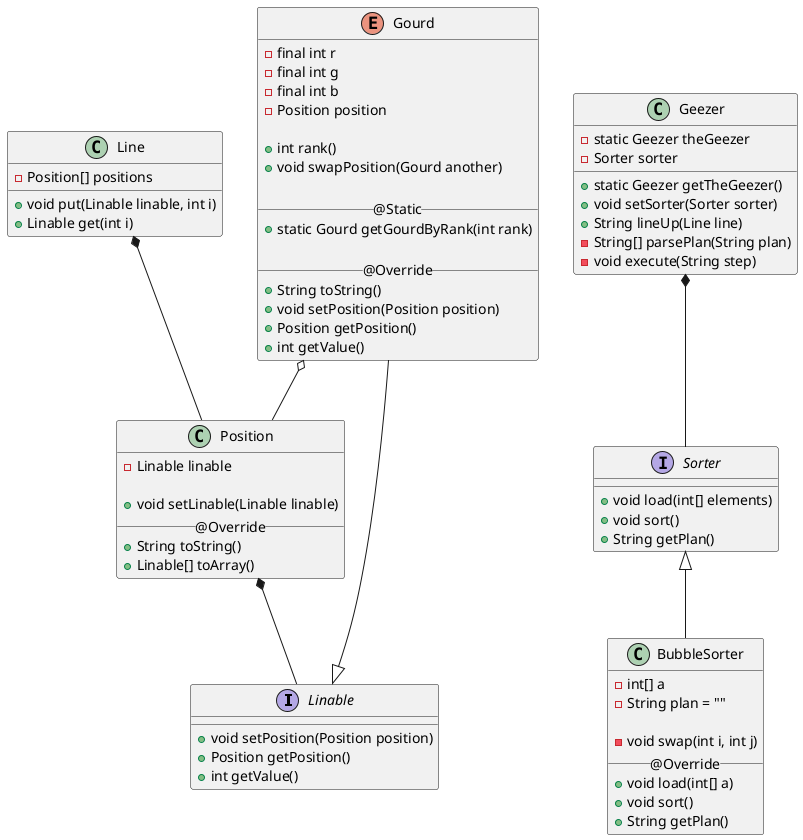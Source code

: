 @startuml

interface Linable{
    +void setPosition(Position position)
    +Position getPosition()
    +int getValue()
}


class Line{
    -Position[] positions
    
    +void put(Linable linable, int i)
    +Linable get(int i)
}


class Position{
    -Linable linable
    
    +void setLinable(Linable linable)
    __ @Override __
    +String toString()
    +Linable[] toArray()
}

enum Gourd {
    -final int r
    -final int g
    -final int b
    -Position position

    +int rank()
    +void swapPosition(Gourd another)

    __ @Static __
    +static Gourd getGourdByRank(int rank)

    __ @Override __
    +String toString()
    +void setPosition(Position position)
    +Position getPosition()
    +int getValue()
}

class Geezer{
    -static Geezer theGeezer
    -Sorter sorter
    
    +static Geezer getTheGeezer()
    +void setSorter(Sorter sorter)
    +String lineUp(Line line)
    -String[] parsePlan(String plan)
    -void execute(String step)

}

interface Sorter{
    +void load(int[] elements)
    +void sort()
    +String getPlan()
}

class BubbleSorter{
    -int[] a
    -String plan = ""

    -void swap(int i, int j)
    __ @Override __
    +void load(int[] a)
    +void sort()
    +String getPlan()
}

Sorter <|-- BubbleSorter
Geezer *-- Sorter
Position *-- Linable
Gourd o-- Position
Gourd --|> Linable
Line *-- Position





@enduml